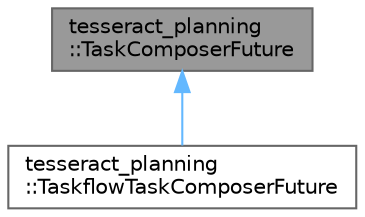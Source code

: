 digraph "tesseract_planning::TaskComposerFuture"
{
 // LATEX_PDF_SIZE
  bgcolor="transparent";
  edge [fontname=Helvetica,fontsize=10,labelfontname=Helvetica,labelfontsize=10];
  node [fontname=Helvetica,fontsize=10,shape=box,height=0.2,width=0.4];
  Node1 [label="tesseract_planning\l::TaskComposerFuture",height=0.2,width=0.4,color="gray40", fillcolor="grey60", style="filled", fontcolor="black",tooltip="This contains the result for the task composer request."];
  Node1 -> Node2 [dir="back",color="steelblue1",style="solid"];
  Node2 [label="tesseract_planning\l::TaskflowTaskComposerFuture",height=0.2,width=0.4,color="gray40", fillcolor="white", style="filled",URL="$d2/d31/classtesseract__planning_1_1TaskflowTaskComposerFuture.html",tooltip=" "];
}
